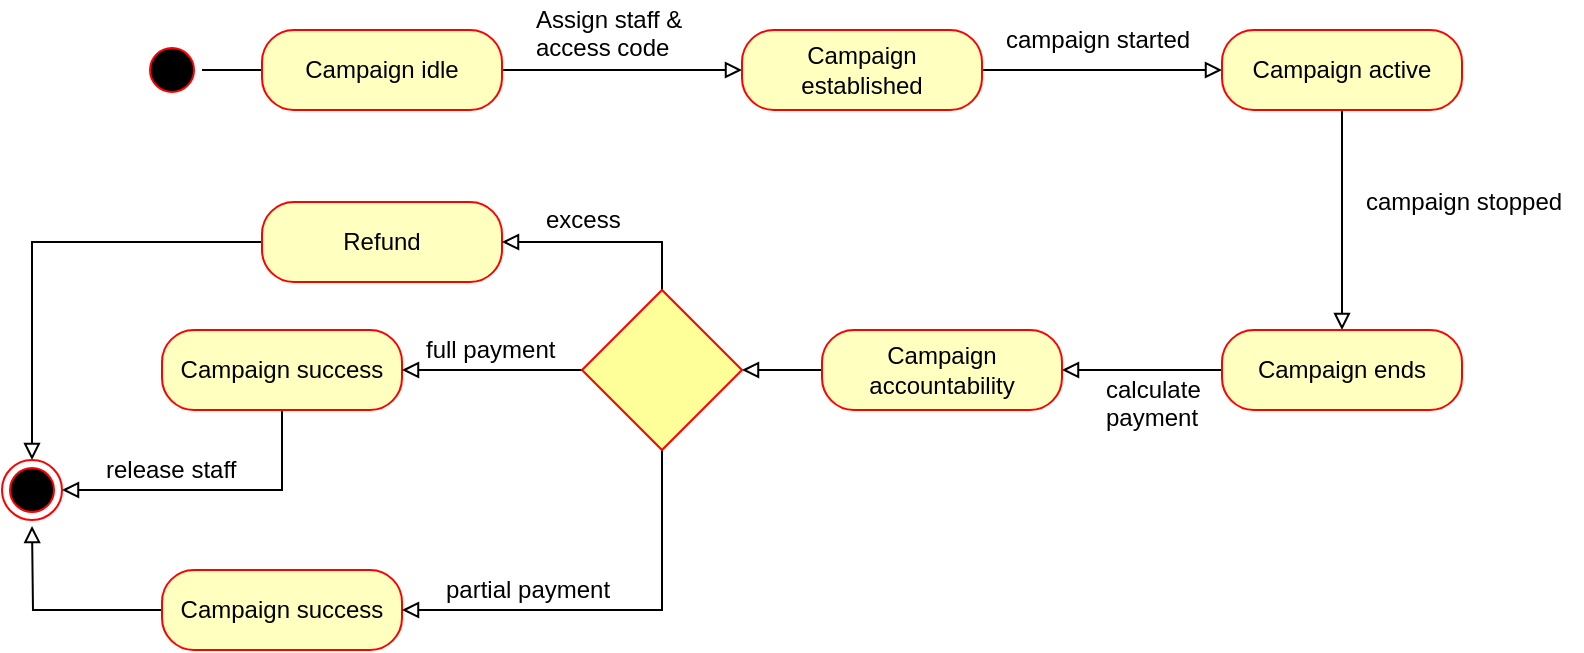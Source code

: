 <mxfile version="10.7.5" type="device"><diagram id="JTKOUj6Gy818Wf0-ONzn" name="Page-1"><mxGraphModel dx="840" dy="452" grid="1" gridSize="10" guides="1" tooltips="1" connect="1" arrows="1" fold="1" page="1" pageScale="1" pageWidth="850" pageHeight="1100" math="0" shadow="0"><root><mxCell id="0"/><mxCell id="1" parent="0"/><mxCell id="goIDr_m52E69jmR9z1tz-95" value="" style="edgeStyle=orthogonalEdgeStyle;rounded=0;orthogonalLoop=1;jettySize=auto;html=1;endArrow=block;endFill=0;" edge="1" parent="1" source="goIDr_m52E69jmR9z1tz-92"><mxGeometry relative="1" as="geometry"><mxPoint x="210" y="155" as="targetPoint"/></mxGeometry></mxCell><mxCell id="goIDr_m52E69jmR9z1tz-92" value="" style="ellipse;html=1;shape=startState;fillColor=#000000;strokeColor=#ff0000;" vertex="1" parent="1"><mxGeometry x="100" y="140" width="30" height="30" as="geometry"/></mxCell><mxCell id="goIDr_m52E69jmR9z1tz-99" value="" style="edgeStyle=orthogonalEdgeStyle;rounded=0;orthogonalLoop=1;jettySize=auto;html=1;endArrow=block;endFill=0;" edge="1" parent="1" source="goIDr_m52E69jmR9z1tz-96" target="goIDr_m52E69jmR9z1tz-98"><mxGeometry relative="1" as="geometry"/></mxCell><mxCell id="goIDr_m52E69jmR9z1tz-96" value="Campaign idle" style="rounded=1;whiteSpace=wrap;html=1;arcSize=40;fontColor=#000000;fillColor=#ffffc0;strokeColor=#ff0000;" vertex="1" parent="1"><mxGeometry x="160" y="135" width="120" height="40" as="geometry"/></mxCell><mxCell id="goIDr_m52E69jmR9z1tz-133" value="" style="edgeStyle=orthogonalEdgeStyle;rounded=0;orthogonalLoop=1;jettySize=auto;html=1;endArrow=block;endFill=0;" edge="1" parent="1" source="goIDr_m52E69jmR9z1tz-117" target="goIDr_m52E69jmR9z1tz-128"><mxGeometry relative="1" as="geometry"><mxPoint x="80" y="241" as="targetPoint"/></mxGeometry></mxCell><mxCell id="goIDr_m52E69jmR9z1tz-117" value="Refund" style="rounded=1;whiteSpace=wrap;html=1;arcSize=40;fontColor=#000000;fillColor=#ffffc0;strokeColor=#ff0000;" vertex="1" parent="1"><mxGeometry x="160" y="221" width="120" height="40" as="geometry"/></mxCell><mxCell id="goIDr_m52E69jmR9z1tz-135" value="" style="edgeStyle=orthogonalEdgeStyle;rounded=0;orthogonalLoop=1;jettySize=auto;html=1;endArrow=block;endFill=0;entryX=1;entryY=0.5;entryDx=0;entryDy=0;" edge="1" parent="1" source="goIDr_m52E69jmR9z1tz-122" target="goIDr_m52E69jmR9z1tz-128"><mxGeometry relative="1" as="geometry"><mxPoint x="170" y="405" as="targetPoint"/><Array as="points"><mxPoint x="170" y="365"/></Array></mxGeometry></mxCell><mxCell id="goIDr_m52E69jmR9z1tz-122" value="Campaign success" style="rounded=1;whiteSpace=wrap;html=1;arcSize=40;fontColor=#000000;fillColor=#ffffc0;strokeColor=#ff0000;" vertex="1" parent="1"><mxGeometry x="110" y="285" width="120" height="40" as="geometry"/></mxCell><mxCell id="goIDr_m52E69jmR9z1tz-143" value="" style="edgeStyle=orthogonalEdgeStyle;rounded=0;orthogonalLoop=1;jettySize=auto;html=1;endArrow=block;endFill=0;" edge="1" parent="1" source="goIDr_m52E69jmR9z1tz-137"><mxGeometry relative="1" as="geometry"><mxPoint x="45" y="383" as="targetPoint"/></mxGeometry></mxCell><mxCell id="goIDr_m52E69jmR9z1tz-137" value="Campaign success" style="rounded=1;whiteSpace=wrap;html=1;arcSize=40;fontColor=#000000;fillColor=#ffffc0;strokeColor=#ff0000;" vertex="1" parent="1"><mxGeometry x="110" y="405" width="120" height="40" as="geometry"/></mxCell><mxCell id="goIDr_m52E69jmR9z1tz-103" value="" style="edgeStyle=orthogonalEdgeStyle;rounded=0;orthogonalLoop=1;jettySize=auto;html=1;endArrow=block;endFill=0;" edge="1" parent="1" source="goIDr_m52E69jmR9z1tz-98" target="goIDr_m52E69jmR9z1tz-102"><mxGeometry relative="1" as="geometry"/></mxCell><mxCell id="goIDr_m52E69jmR9z1tz-98" value="Campaign established" style="rounded=1;whiteSpace=wrap;html=1;arcSize=40;fontColor=#000000;fillColor=#ffffc0;strokeColor=#ff0000;" vertex="1" parent="1"><mxGeometry x="400" y="135" width="120" height="40" as="geometry"/></mxCell><mxCell id="goIDr_m52E69jmR9z1tz-105" value="" style="edgeStyle=orthogonalEdgeStyle;rounded=0;orthogonalLoop=1;jettySize=auto;html=1;endArrow=block;endFill=0;" edge="1" parent="1" source="goIDr_m52E69jmR9z1tz-102" target="goIDr_m52E69jmR9z1tz-104"><mxGeometry relative="1" as="geometry"/></mxCell><mxCell id="goIDr_m52E69jmR9z1tz-102" value="Campaign active" style="rounded=1;whiteSpace=wrap;html=1;arcSize=40;fontColor=#000000;fillColor=#ffffc0;strokeColor=#ff0000;" vertex="1" parent="1"><mxGeometry x="640" y="135" width="120" height="40" as="geometry"/></mxCell><mxCell id="goIDr_m52E69jmR9z1tz-112" value="" style="edgeStyle=orthogonalEdgeStyle;rounded=0;orthogonalLoop=1;jettySize=auto;html=1;endArrow=block;endFill=0;" edge="1" parent="1" source="goIDr_m52E69jmR9z1tz-104" target="goIDr_m52E69jmR9z1tz-111"><mxGeometry relative="1" as="geometry"/></mxCell><mxCell id="goIDr_m52E69jmR9z1tz-104" value="Campaign ends" style="rounded=1;whiteSpace=wrap;html=1;arcSize=40;fontColor=#000000;fillColor=#ffffc0;strokeColor=#ff0000;" vertex="1" parent="1"><mxGeometry x="640" y="285" width="120" height="40" as="geometry"/></mxCell><mxCell id="goIDr_m52E69jmR9z1tz-115" value="" style="edgeStyle=orthogonalEdgeStyle;rounded=0;orthogonalLoop=1;jettySize=auto;html=1;endArrow=block;endFill=0;" edge="1" parent="1" source="goIDr_m52E69jmR9z1tz-111" target="goIDr_m52E69jmR9z1tz-114"><mxGeometry relative="1" as="geometry"/></mxCell><mxCell id="goIDr_m52E69jmR9z1tz-111" value="Campaign accountability" style="rounded=1;whiteSpace=wrap;html=1;arcSize=40;fontColor=#000000;fillColor=#ffffc0;strokeColor=#ff0000;" vertex="1" parent="1"><mxGeometry x="440" y="285" width="120" height="40" as="geometry"/></mxCell><mxCell id="goIDr_m52E69jmR9z1tz-100" value="Assign staff &amp;amp; &lt;br&gt;access code&lt;br&gt;&lt;br&gt;" style="text;html=1;resizable=0;points=[];autosize=1;align=left;verticalAlign=top;spacingTop=-4;" vertex="1" parent="1"><mxGeometry x="295" y="120" width="90" height="40" as="geometry"/></mxCell><mxCell id="goIDr_m52E69jmR9z1tz-106" value="campaign started" style="text;html=1;resizable=0;points=[];autosize=1;align=left;verticalAlign=top;spacingTop=-4;" vertex="1" parent="1"><mxGeometry x="530" y="130" width="110" height="20" as="geometry"/></mxCell><mxCell id="goIDr_m52E69jmR9z1tz-110" value="campaign stopped" style="text;html=1;resizable=0;points=[];autosize=1;align=left;verticalAlign=top;spacingTop=-4;" vertex="1" parent="1"><mxGeometry x="710" y="211" width="110" height="20" as="geometry"/></mxCell><mxCell id="goIDr_m52E69jmR9z1tz-113" value="calculate&lt;br&gt;payment" style="text;html=1;resizable=0;points=[];autosize=1;align=left;verticalAlign=top;spacingTop=-4;" vertex="1" parent="1"><mxGeometry x="580" y="305" width="60" height="30" as="geometry"/></mxCell><mxCell id="goIDr_m52E69jmR9z1tz-120" value="" style="edgeStyle=orthogonalEdgeStyle;rounded=0;orthogonalLoop=1;jettySize=auto;html=1;endArrow=block;endFill=0;entryX=1;entryY=0.5;entryDx=0;entryDy=0;" edge="1" parent="1" source="goIDr_m52E69jmR9z1tz-114" target="goIDr_m52E69jmR9z1tz-117"><mxGeometry relative="1" as="geometry"><mxPoint x="360" y="185" as="targetPoint"/><Array as="points"><mxPoint x="360" y="241"/></Array></mxGeometry></mxCell><mxCell id="goIDr_m52E69jmR9z1tz-126" value="" style="edgeStyle=orthogonalEdgeStyle;rounded=0;orthogonalLoop=1;jettySize=auto;html=1;endArrow=block;endFill=0;entryX=1;entryY=0.5;entryDx=0;entryDy=0;" edge="1" parent="1" source="goIDr_m52E69jmR9z1tz-114" target="goIDr_m52E69jmR9z1tz-122"><mxGeometry relative="1" as="geometry"><mxPoint x="240" y="305" as="targetPoint"/></mxGeometry></mxCell><mxCell id="goIDr_m52E69jmR9z1tz-140" value="" style="edgeStyle=orthogonalEdgeStyle;rounded=0;orthogonalLoop=1;jettySize=auto;html=1;endArrow=block;endFill=0;entryX=1;entryY=0.5;entryDx=0;entryDy=0;" edge="1" parent="1" source="goIDr_m52E69jmR9z1tz-114" target="goIDr_m52E69jmR9z1tz-137"><mxGeometry relative="1" as="geometry"><mxPoint x="360" y="425" as="targetPoint"/><Array as="points"><mxPoint x="360" y="425"/></Array></mxGeometry></mxCell><mxCell id="goIDr_m52E69jmR9z1tz-114" value="" style="rhombus;whiteSpace=wrap;html=1;fillColor=#FFFF99;strokeColor=#FF0000;strokeWidth=1;" vertex="1" parent="1"><mxGeometry x="320" y="265" width="80" height="80" as="geometry"/></mxCell><mxCell id="goIDr_m52E69jmR9z1tz-121" value="excess" style="text;html=1;resizable=0;points=[];autosize=1;align=left;verticalAlign=top;spacingTop=-4;" vertex="1" parent="1"><mxGeometry x="300" y="220" width="50" height="20" as="geometry"/></mxCell><mxCell id="goIDr_m52E69jmR9z1tz-127" value="full payment" style="text;html=1;resizable=0;points=[];autosize=1;align=left;verticalAlign=top;spacingTop=-4;" vertex="1" parent="1"><mxGeometry x="240" y="285" width="80" height="20" as="geometry"/></mxCell><mxCell id="goIDr_m52E69jmR9z1tz-128" value="" style="ellipse;html=1;shape=endState;fillColor=#000000;strokeColor=#ff0000;" vertex="1" parent="1"><mxGeometry x="30" y="350" width="30" height="30" as="geometry"/></mxCell><mxCell id="goIDr_m52E69jmR9z1tz-136" value="release staff" style="text;html=1;resizable=0;points=[];autosize=1;align=left;verticalAlign=top;spacingTop=-4;" vertex="1" parent="1"><mxGeometry x="80" y="345" width="80" height="20" as="geometry"/></mxCell><mxCell id="goIDr_m52E69jmR9z1tz-141" value="partial payment" style="text;html=1;resizable=0;points=[];autosize=1;align=left;verticalAlign=top;spacingTop=-4;" vertex="1" parent="1"><mxGeometry x="250" y="405" width="100" height="20" as="geometry"/></mxCell></root></mxGraphModel></diagram></mxfile>